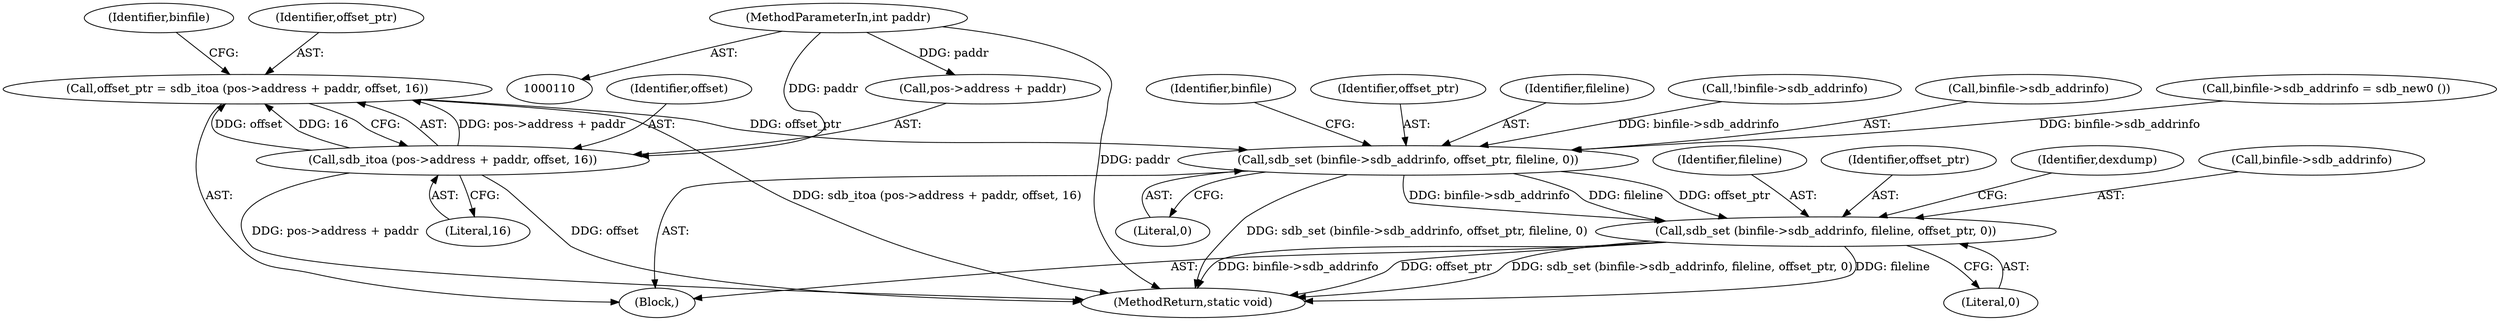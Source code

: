 digraph "0_radare2_ad55822430a03fe075221b543efb434567e9e431@API" {
"1001013" [label="(Call,offset_ptr = sdb_itoa (pos->address + paddr, offset, 16))"];
"1001015" [label="(Call,sdb_itoa (pos->address + paddr, offset, 16))"];
"1000116" [label="(MethodParameterIn,int paddr)"];
"1001023" [label="(Call,sdb_set (binfile->sdb_addrinfo, offset_ptr, fileline, 0))"];
"1001030" [label="(Call,sdb_set (binfile->sdb_addrinfo, fileline, offset_ptr, 0))"];
"1000116" [label="(MethodParameterIn,int paddr)"];
"1001013" [label="(Call,offset_ptr = sdb_itoa (pos->address + paddr, offset, 16))"];
"1001015" [label="(Call,sdb_itoa (pos->address + paddr, offset, 16))"];
"1001031" [label="(Call,binfile->sdb_addrinfo)"];
"1001027" [label="(Identifier,offset_ptr)"];
"1001028" [label="(Identifier,fileline)"];
"1001025" [label="(Identifier,binfile)"];
"1001021" [label="(Identifier,offset)"];
"1000997" [label="(Call,!binfile->sdb_addrinfo)"];
"1001012" [label="(Block,)"];
"1001014" [label="(Identifier,offset_ptr)"];
"1001024" [label="(Call,binfile->sdb_addrinfo)"];
"1001185" [label="(MethodReturn,static void)"];
"1001030" [label="(Call,sdb_set (binfile->sdb_addrinfo, fileline, offset_ptr, 0))"];
"1001036" [label="(Literal,0)"];
"1001002" [label="(Call,binfile->sdb_addrinfo = sdb_new0 ())"];
"1001022" [label="(Literal,16)"];
"1001029" [label="(Literal,0)"];
"1001034" [label="(Identifier,fileline)"];
"1001032" [label="(Identifier,binfile)"];
"1001035" [label="(Identifier,offset_ptr)"];
"1001023" [label="(Call,sdb_set (binfile->sdb_addrinfo, offset_ptr, fileline, 0))"];
"1001016" [label="(Call,pos->address + paddr)"];
"1001039" [label="(Identifier,dexdump)"];
"1001013" -> "1001012"  [label="AST: "];
"1001013" -> "1001015"  [label="CFG: "];
"1001014" -> "1001013"  [label="AST: "];
"1001015" -> "1001013"  [label="AST: "];
"1001025" -> "1001013"  [label="CFG: "];
"1001013" -> "1001185"  [label="DDG: sdb_itoa (pos->address + paddr, offset, 16)"];
"1001015" -> "1001013"  [label="DDG: pos->address + paddr"];
"1001015" -> "1001013"  [label="DDG: offset"];
"1001015" -> "1001013"  [label="DDG: 16"];
"1001013" -> "1001023"  [label="DDG: offset_ptr"];
"1001015" -> "1001022"  [label="CFG: "];
"1001016" -> "1001015"  [label="AST: "];
"1001021" -> "1001015"  [label="AST: "];
"1001022" -> "1001015"  [label="AST: "];
"1001015" -> "1001185"  [label="DDG: offset"];
"1001015" -> "1001185"  [label="DDG: pos->address + paddr"];
"1000116" -> "1001015"  [label="DDG: paddr"];
"1000116" -> "1000110"  [label="AST: "];
"1000116" -> "1001185"  [label="DDG: paddr"];
"1000116" -> "1001016"  [label="DDG: paddr"];
"1001023" -> "1001012"  [label="AST: "];
"1001023" -> "1001029"  [label="CFG: "];
"1001024" -> "1001023"  [label="AST: "];
"1001027" -> "1001023"  [label="AST: "];
"1001028" -> "1001023"  [label="AST: "];
"1001029" -> "1001023"  [label="AST: "];
"1001032" -> "1001023"  [label="CFG: "];
"1001023" -> "1001185"  [label="DDG: sdb_set (binfile->sdb_addrinfo, offset_ptr, fileline, 0)"];
"1001002" -> "1001023"  [label="DDG: binfile->sdb_addrinfo"];
"1000997" -> "1001023"  [label="DDG: binfile->sdb_addrinfo"];
"1001023" -> "1001030"  [label="DDG: binfile->sdb_addrinfo"];
"1001023" -> "1001030"  [label="DDG: fileline"];
"1001023" -> "1001030"  [label="DDG: offset_ptr"];
"1001030" -> "1001012"  [label="AST: "];
"1001030" -> "1001036"  [label="CFG: "];
"1001031" -> "1001030"  [label="AST: "];
"1001034" -> "1001030"  [label="AST: "];
"1001035" -> "1001030"  [label="AST: "];
"1001036" -> "1001030"  [label="AST: "];
"1001039" -> "1001030"  [label="CFG: "];
"1001030" -> "1001185"  [label="DDG: offset_ptr"];
"1001030" -> "1001185"  [label="DDG: sdb_set (binfile->sdb_addrinfo, fileline, offset_ptr, 0)"];
"1001030" -> "1001185"  [label="DDG: fileline"];
"1001030" -> "1001185"  [label="DDG: binfile->sdb_addrinfo"];
}

